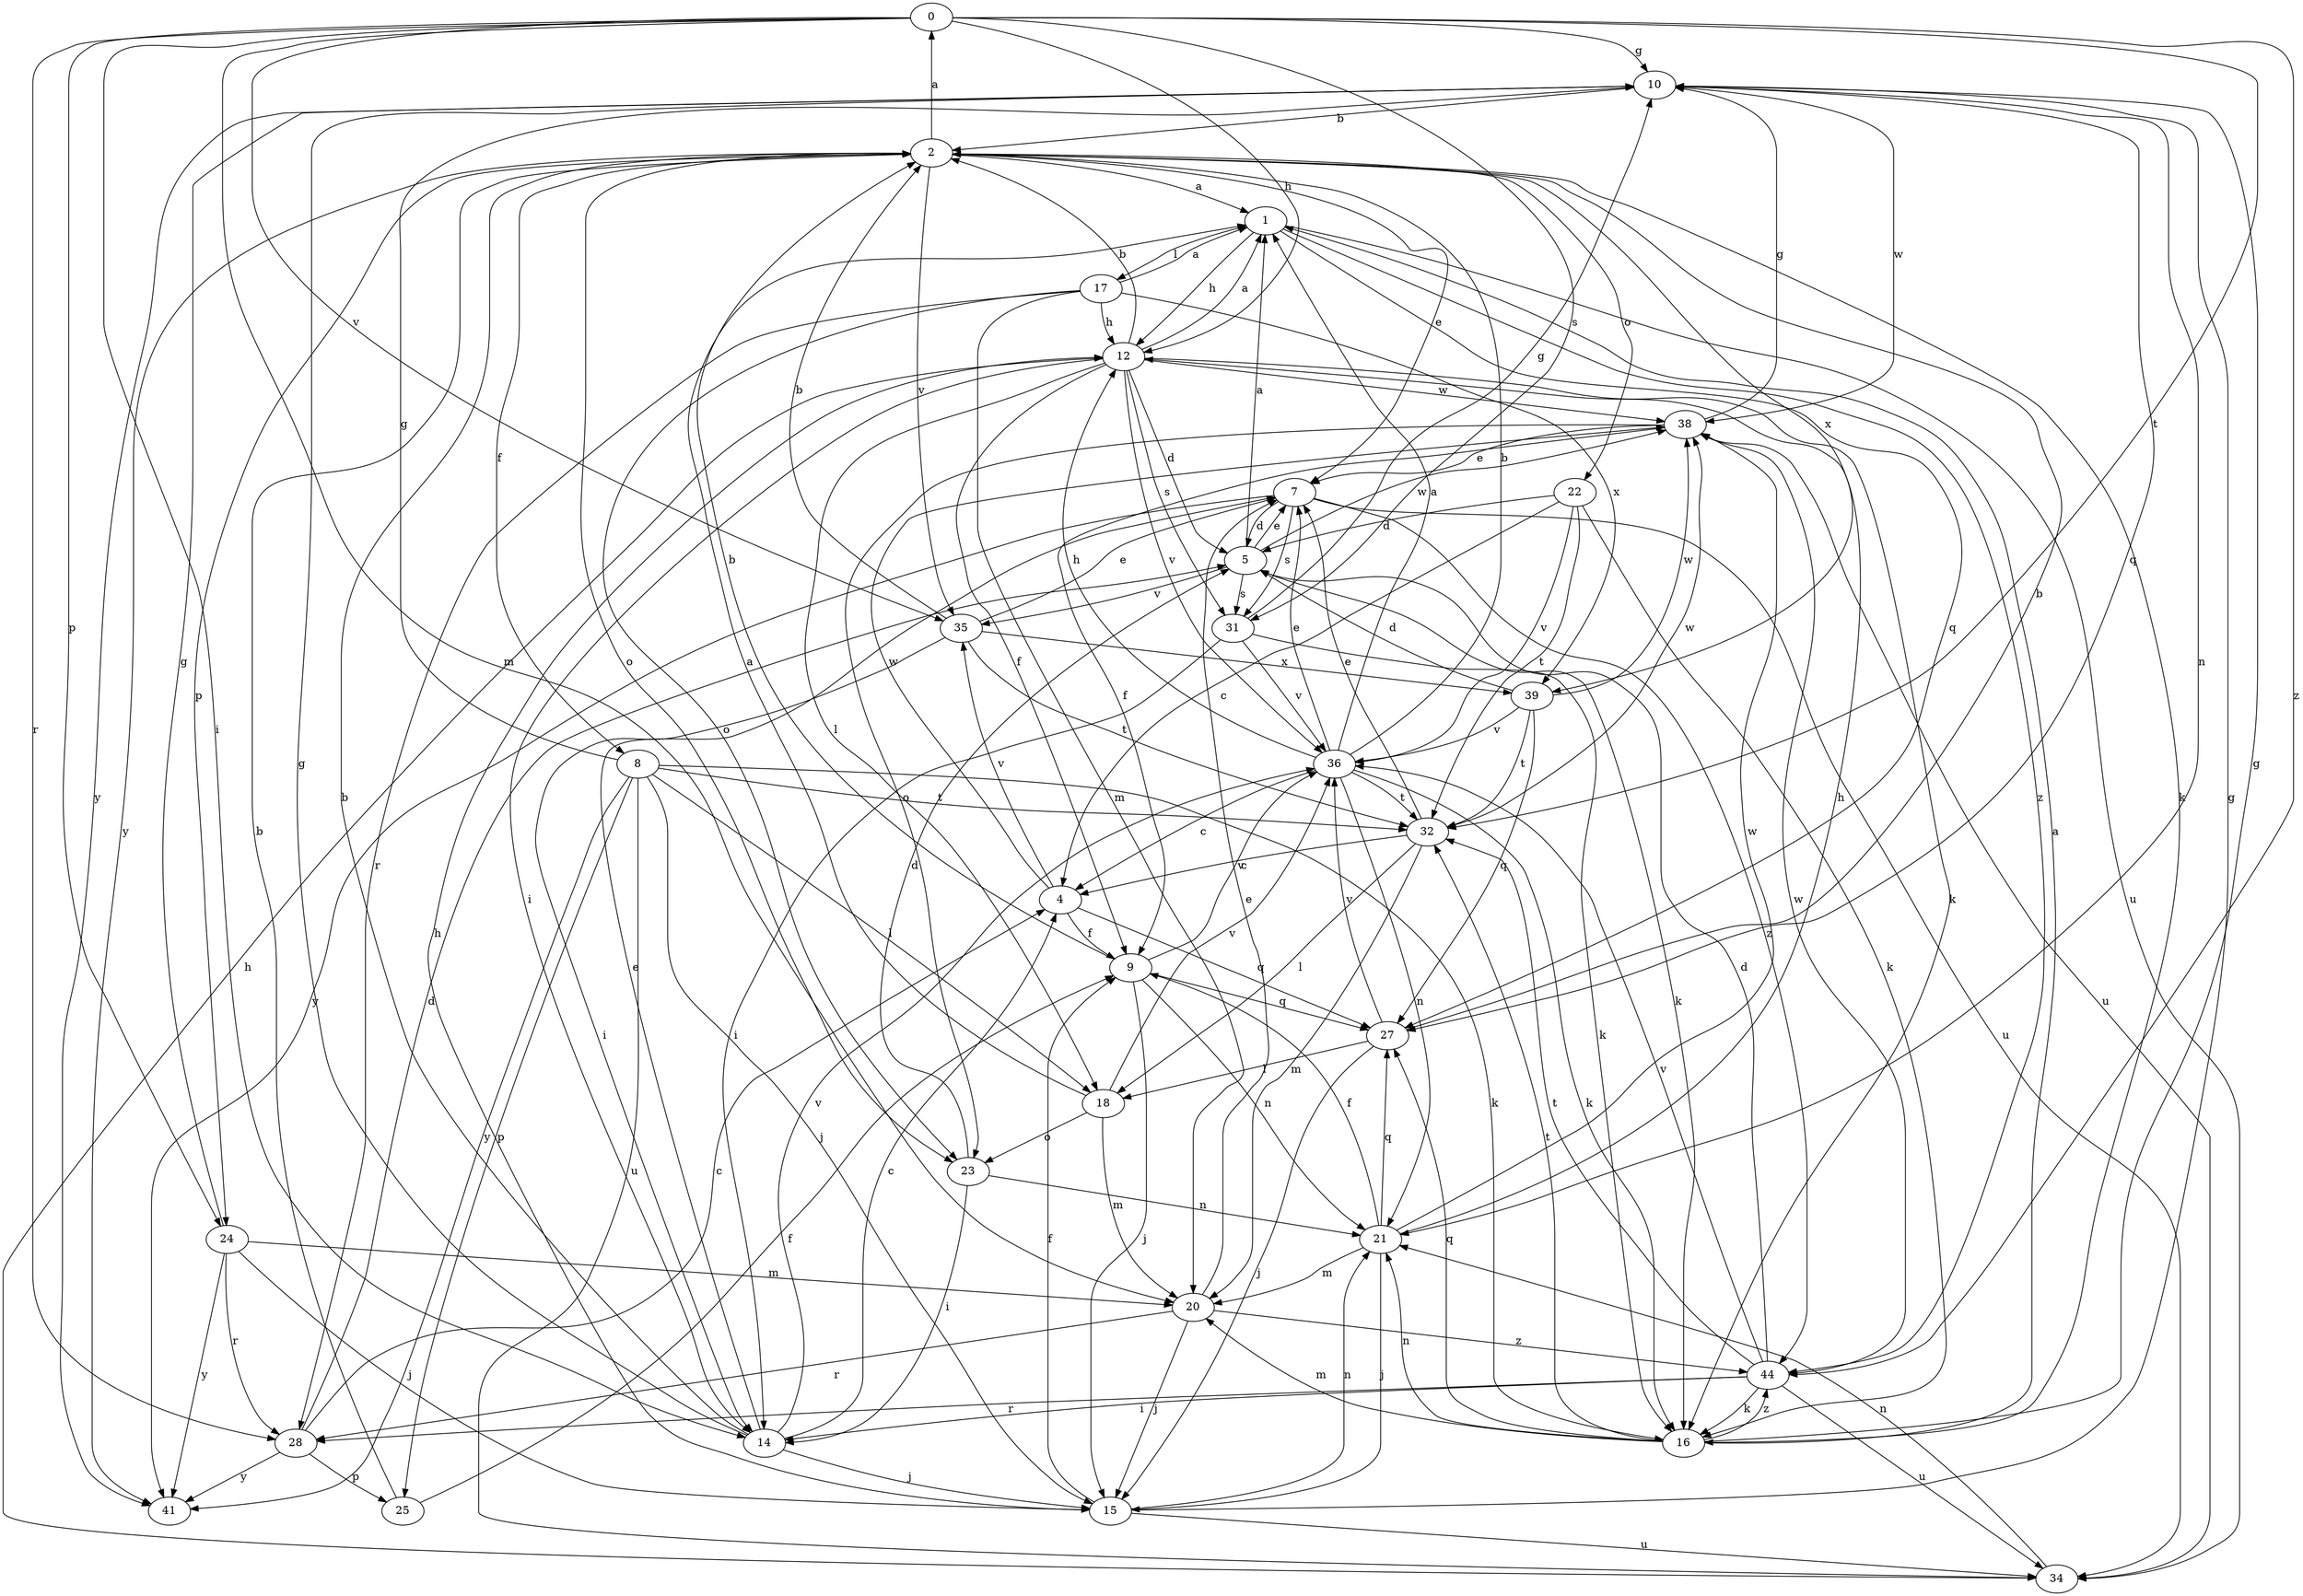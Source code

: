 strict digraph  {
0;
1;
2;
4;
5;
7;
8;
9;
10;
12;
14;
15;
16;
17;
18;
20;
21;
22;
23;
24;
25;
27;
28;
31;
32;
34;
35;
36;
38;
39;
41;
44;
0 -> 10  [label=g];
0 -> 12  [label=h];
0 -> 14  [label=i];
0 -> 20  [label=m];
0 -> 24  [label=p];
0 -> 28  [label=r];
0 -> 31  [label=s];
0 -> 32  [label=t];
0 -> 35  [label=v];
0 -> 44  [label=z];
1 -> 12  [label=h];
1 -> 17  [label=l];
1 -> 27  [label=q];
1 -> 34  [label=u];
1 -> 44  [label=z];
2 -> 0  [label=a];
2 -> 1  [label=a];
2 -> 7  [label=e];
2 -> 8  [label=f];
2 -> 16  [label=k];
2 -> 22  [label=o];
2 -> 23  [label=o];
2 -> 24  [label=p];
2 -> 35  [label=v];
2 -> 39  [label=x];
2 -> 41  [label=y];
4 -> 9  [label=f];
4 -> 27  [label=q];
4 -> 35  [label=v];
4 -> 38  [label=w];
5 -> 1  [label=a];
5 -> 7  [label=e];
5 -> 16  [label=k];
5 -> 31  [label=s];
5 -> 35  [label=v];
5 -> 38  [label=w];
7 -> 5  [label=d];
7 -> 31  [label=s];
7 -> 34  [label=u];
7 -> 41  [label=y];
7 -> 44  [label=z];
8 -> 10  [label=g];
8 -> 15  [label=j];
8 -> 16  [label=k];
8 -> 18  [label=l];
8 -> 25  [label=p];
8 -> 32  [label=t];
8 -> 34  [label=u];
8 -> 41  [label=y];
9 -> 2  [label=b];
9 -> 15  [label=j];
9 -> 21  [label=n];
9 -> 27  [label=q];
9 -> 36  [label=v];
10 -> 2  [label=b];
10 -> 21  [label=n];
10 -> 27  [label=q];
10 -> 38  [label=w];
10 -> 41  [label=y];
12 -> 1  [label=a];
12 -> 2  [label=b];
12 -> 5  [label=d];
12 -> 9  [label=f];
12 -> 14  [label=i];
12 -> 16  [label=k];
12 -> 18  [label=l];
12 -> 31  [label=s];
12 -> 36  [label=v];
12 -> 38  [label=w];
14 -> 2  [label=b];
14 -> 4  [label=c];
14 -> 7  [label=e];
14 -> 10  [label=g];
14 -> 15  [label=j];
14 -> 36  [label=v];
15 -> 9  [label=f];
15 -> 10  [label=g];
15 -> 12  [label=h];
15 -> 21  [label=n];
15 -> 34  [label=u];
16 -> 1  [label=a];
16 -> 10  [label=g];
16 -> 20  [label=m];
16 -> 21  [label=n];
16 -> 27  [label=q];
16 -> 32  [label=t];
16 -> 44  [label=z];
17 -> 1  [label=a];
17 -> 12  [label=h];
17 -> 20  [label=m];
17 -> 23  [label=o];
17 -> 28  [label=r];
17 -> 39  [label=x];
18 -> 1  [label=a];
18 -> 20  [label=m];
18 -> 23  [label=o];
18 -> 36  [label=v];
20 -> 7  [label=e];
20 -> 15  [label=j];
20 -> 28  [label=r];
20 -> 44  [label=z];
21 -> 9  [label=f];
21 -> 12  [label=h];
21 -> 15  [label=j];
21 -> 20  [label=m];
21 -> 27  [label=q];
21 -> 38  [label=w];
22 -> 4  [label=c];
22 -> 5  [label=d];
22 -> 16  [label=k];
22 -> 32  [label=t];
22 -> 36  [label=v];
23 -> 5  [label=d];
23 -> 14  [label=i];
23 -> 21  [label=n];
24 -> 10  [label=g];
24 -> 15  [label=j];
24 -> 20  [label=m];
24 -> 28  [label=r];
24 -> 41  [label=y];
25 -> 2  [label=b];
25 -> 9  [label=f];
27 -> 2  [label=b];
27 -> 15  [label=j];
27 -> 18  [label=l];
27 -> 36  [label=v];
28 -> 4  [label=c];
28 -> 5  [label=d];
28 -> 25  [label=p];
28 -> 41  [label=y];
31 -> 10  [label=g];
31 -> 14  [label=i];
31 -> 16  [label=k];
31 -> 36  [label=v];
32 -> 4  [label=c];
32 -> 7  [label=e];
32 -> 18  [label=l];
32 -> 20  [label=m];
32 -> 38  [label=w];
34 -> 12  [label=h];
34 -> 21  [label=n];
35 -> 2  [label=b];
35 -> 7  [label=e];
35 -> 14  [label=i];
35 -> 32  [label=t];
35 -> 39  [label=x];
36 -> 1  [label=a];
36 -> 2  [label=b];
36 -> 4  [label=c];
36 -> 7  [label=e];
36 -> 12  [label=h];
36 -> 16  [label=k];
36 -> 21  [label=n];
36 -> 32  [label=t];
38 -> 7  [label=e];
38 -> 9  [label=f];
38 -> 10  [label=g];
38 -> 23  [label=o];
38 -> 34  [label=u];
39 -> 5  [label=d];
39 -> 27  [label=q];
39 -> 32  [label=t];
39 -> 36  [label=v];
39 -> 38  [label=w];
44 -> 5  [label=d];
44 -> 14  [label=i];
44 -> 16  [label=k];
44 -> 28  [label=r];
44 -> 32  [label=t];
44 -> 34  [label=u];
44 -> 36  [label=v];
44 -> 38  [label=w];
}
